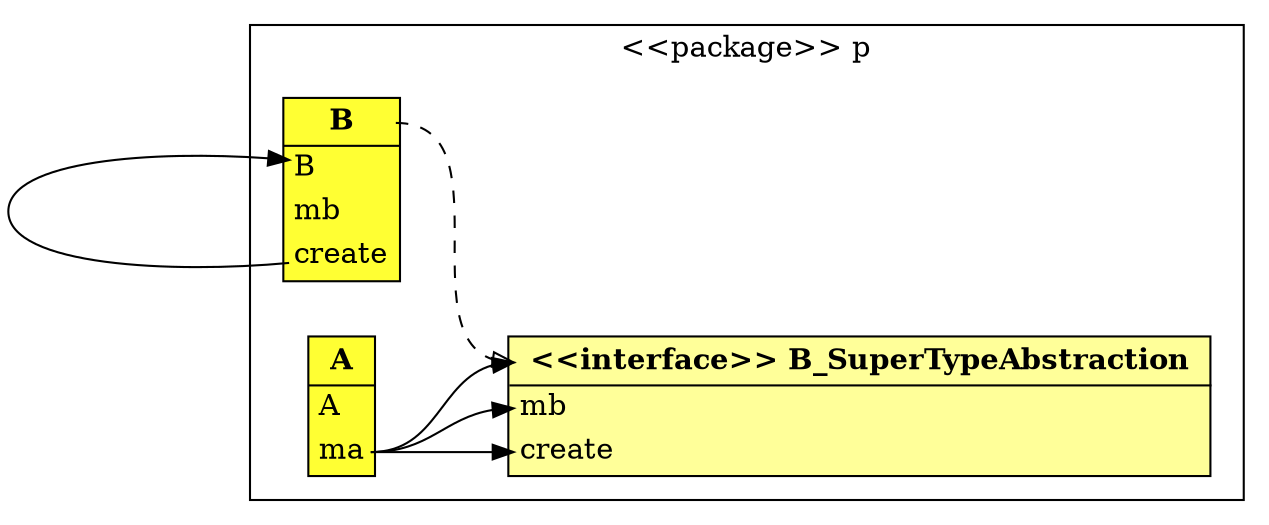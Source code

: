 digraph G{
rankdir=LR; ranksep=equally; compound=true
subgraph cluster12 {
label="&lt;&lt;package&gt;&gt; p";
color=black;
13 [ label = <<TABLE BGCOLOR="#FFFF33"> <TR> <TD PORT="13" BORDER="0"> <B>B </B></TD></TR>
<HR/>
<TR><TD PORT="16" ALIGN="LEFT" BORDER="0">B</TD></TR>
<TR><TD PORT="15" ALIGN="LEFT" BORDER="0">mb</TD></TR>
<TR><TD PORT="19" ALIGN="LEFT" BORDER="0">create</TD></TR>
</TABLE>>, shape = "none" ];
17 [ label = <<TABLE BGCOLOR="#FFFF33"> <TR> <TD PORT="17" BORDER="0"> <B>A </B></TD></TR>
<HR/>
<TR><TD PORT="18" ALIGN="LEFT" BORDER="0">A</TD></TR>
<TR><TD PORT="14" ALIGN="LEFT" BORDER="0">ma</TD></TR>
</TABLE>>, shape = "none" ];
20 [ label = <<TABLE BGCOLOR="#FFFF99"> <TR> <TD PORT="20" BORDER="0"> <B>&lt;&lt;interface&gt;&gt; B_SuperTypeAbstraction </B></TD></TR>
<HR/>
<TR><TD PORT="22" ALIGN="LEFT" BORDER="0">mb</TD></TR>
<TR><TD PORT="21" ALIGN="LEFT" BORDER="0">create</TD></TR>
</TABLE>>, shape = "none" ];
}
13:19 -> 13:16[ style = bold, arrowhead = normal, color = black, penwidth = 1];
13:13 -> 20:20[ style = dashed, arrowhead = empty, color = black, penwidth = 1];
17:14 -> 20:21[ style = bold, arrowhead = normal, color = black, penwidth = 1];
17:14 -> 20:22[ style = bold, arrowhead = normal, color = black, penwidth = 1];
17:14 -> 20:20[ style = bold, arrowhead = normal, color = black, penwidth = 1];
}
